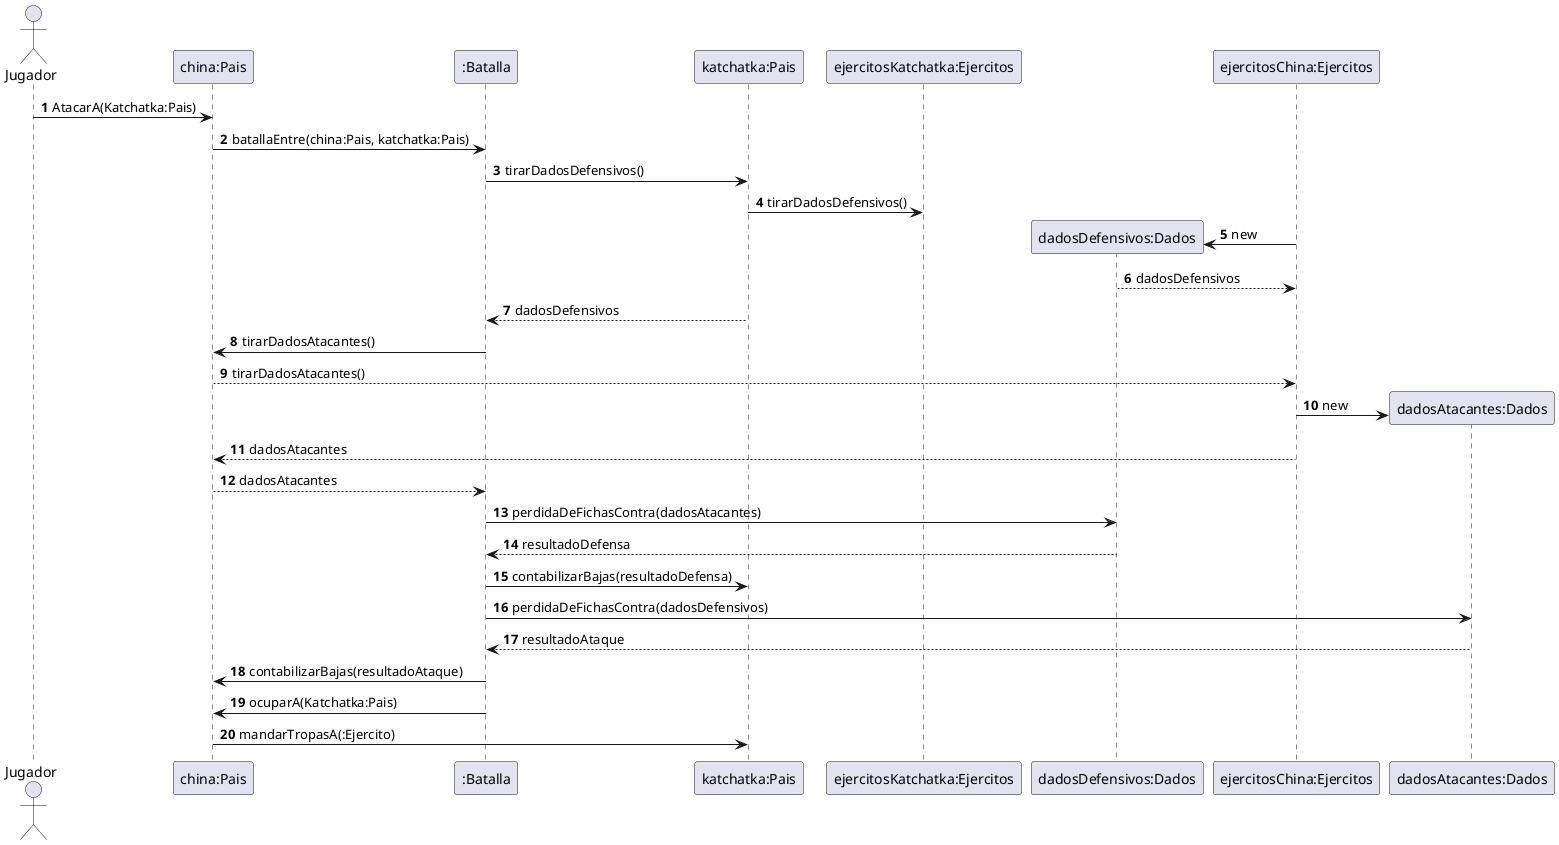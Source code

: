 @startuml
'https://plantuml.com/sequence-diagram

autonumber
'Gana Jugador 1'
Actor Jugador

Jugador -> "china:Pais": AtacarA(Katchatka:Pais)
"china:Pais" -> ":Batalla":batallaEntre(china:Pais, katchatka:Pais)

":Batalla" -> "katchatka:Pais": tirarDadosDefensivos()
    "katchatka:Pais" -> "ejercitosKatchatka:Ejercitos": tirarDadosDefensivos()
    create "dadosDefensivos:Dados"
    "ejercitosChina:Ejercitos" -> "dadosDefensivos:Dados" : new
    return dadosDefensivos
"katchatka:Pais" --> ":Batalla": dadosDefensivos

":Batalla" -> "china:Pais": tirarDadosAtacantes()
    "china:Pais" --> "ejercitosChina:Ejercitos": tirarDadosAtacantes()
    create "dadosAtacantes:Dados"
    "ejercitosChina:Ejercitos" -> "dadosAtacantes:Dados" : new
    "ejercitosChina:Ejercitos" --> "china:Pais": dadosAtacantes
"china:Pais" --> ":Batalla": dadosAtacantes

":Batalla" -> "dadosDefensivos:Dados": perdidaDeFichasContra(dadosAtacantes)
return resultadoDefensa

":Batalla" -> "katchatka:Pais": contabilizarBajas(resultadoDefensa)

":Batalla" -> "dadosAtacantes:Dados": perdidaDeFichasContra(dadosDefensivos)
return resultadoAtaque

":Batalla" -> "china:Pais": contabilizarBajas(resultadoAtaque)

":Batalla" -> "china:Pais": ocuparA(Katchatka:Pais)

"china:Pais" -> "katchatka:Pais": mandarTropasA(:Ejercito)


@enduml